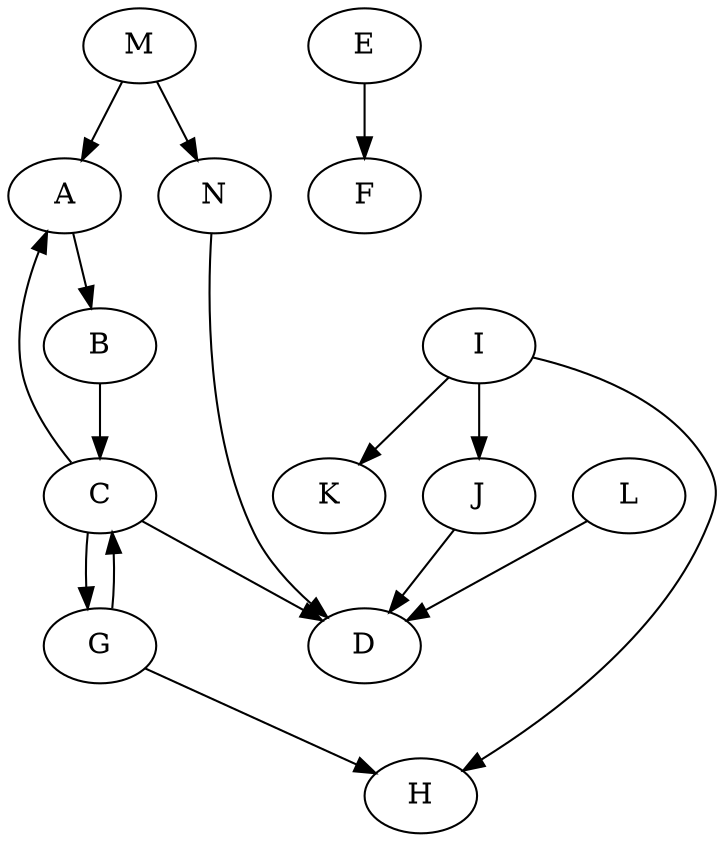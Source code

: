 digraph q3 {
    A -> B;
    B -> C;
    C -> D;
    C -> A;
    C -> G;
    E -> F;
    G -> C;
    G -> H;
    I -> H;
    I -> J;
    I -> K;
    J -> D ;
    L -> D;
    M -> A;
    M -> N;
    N -> D;
}
